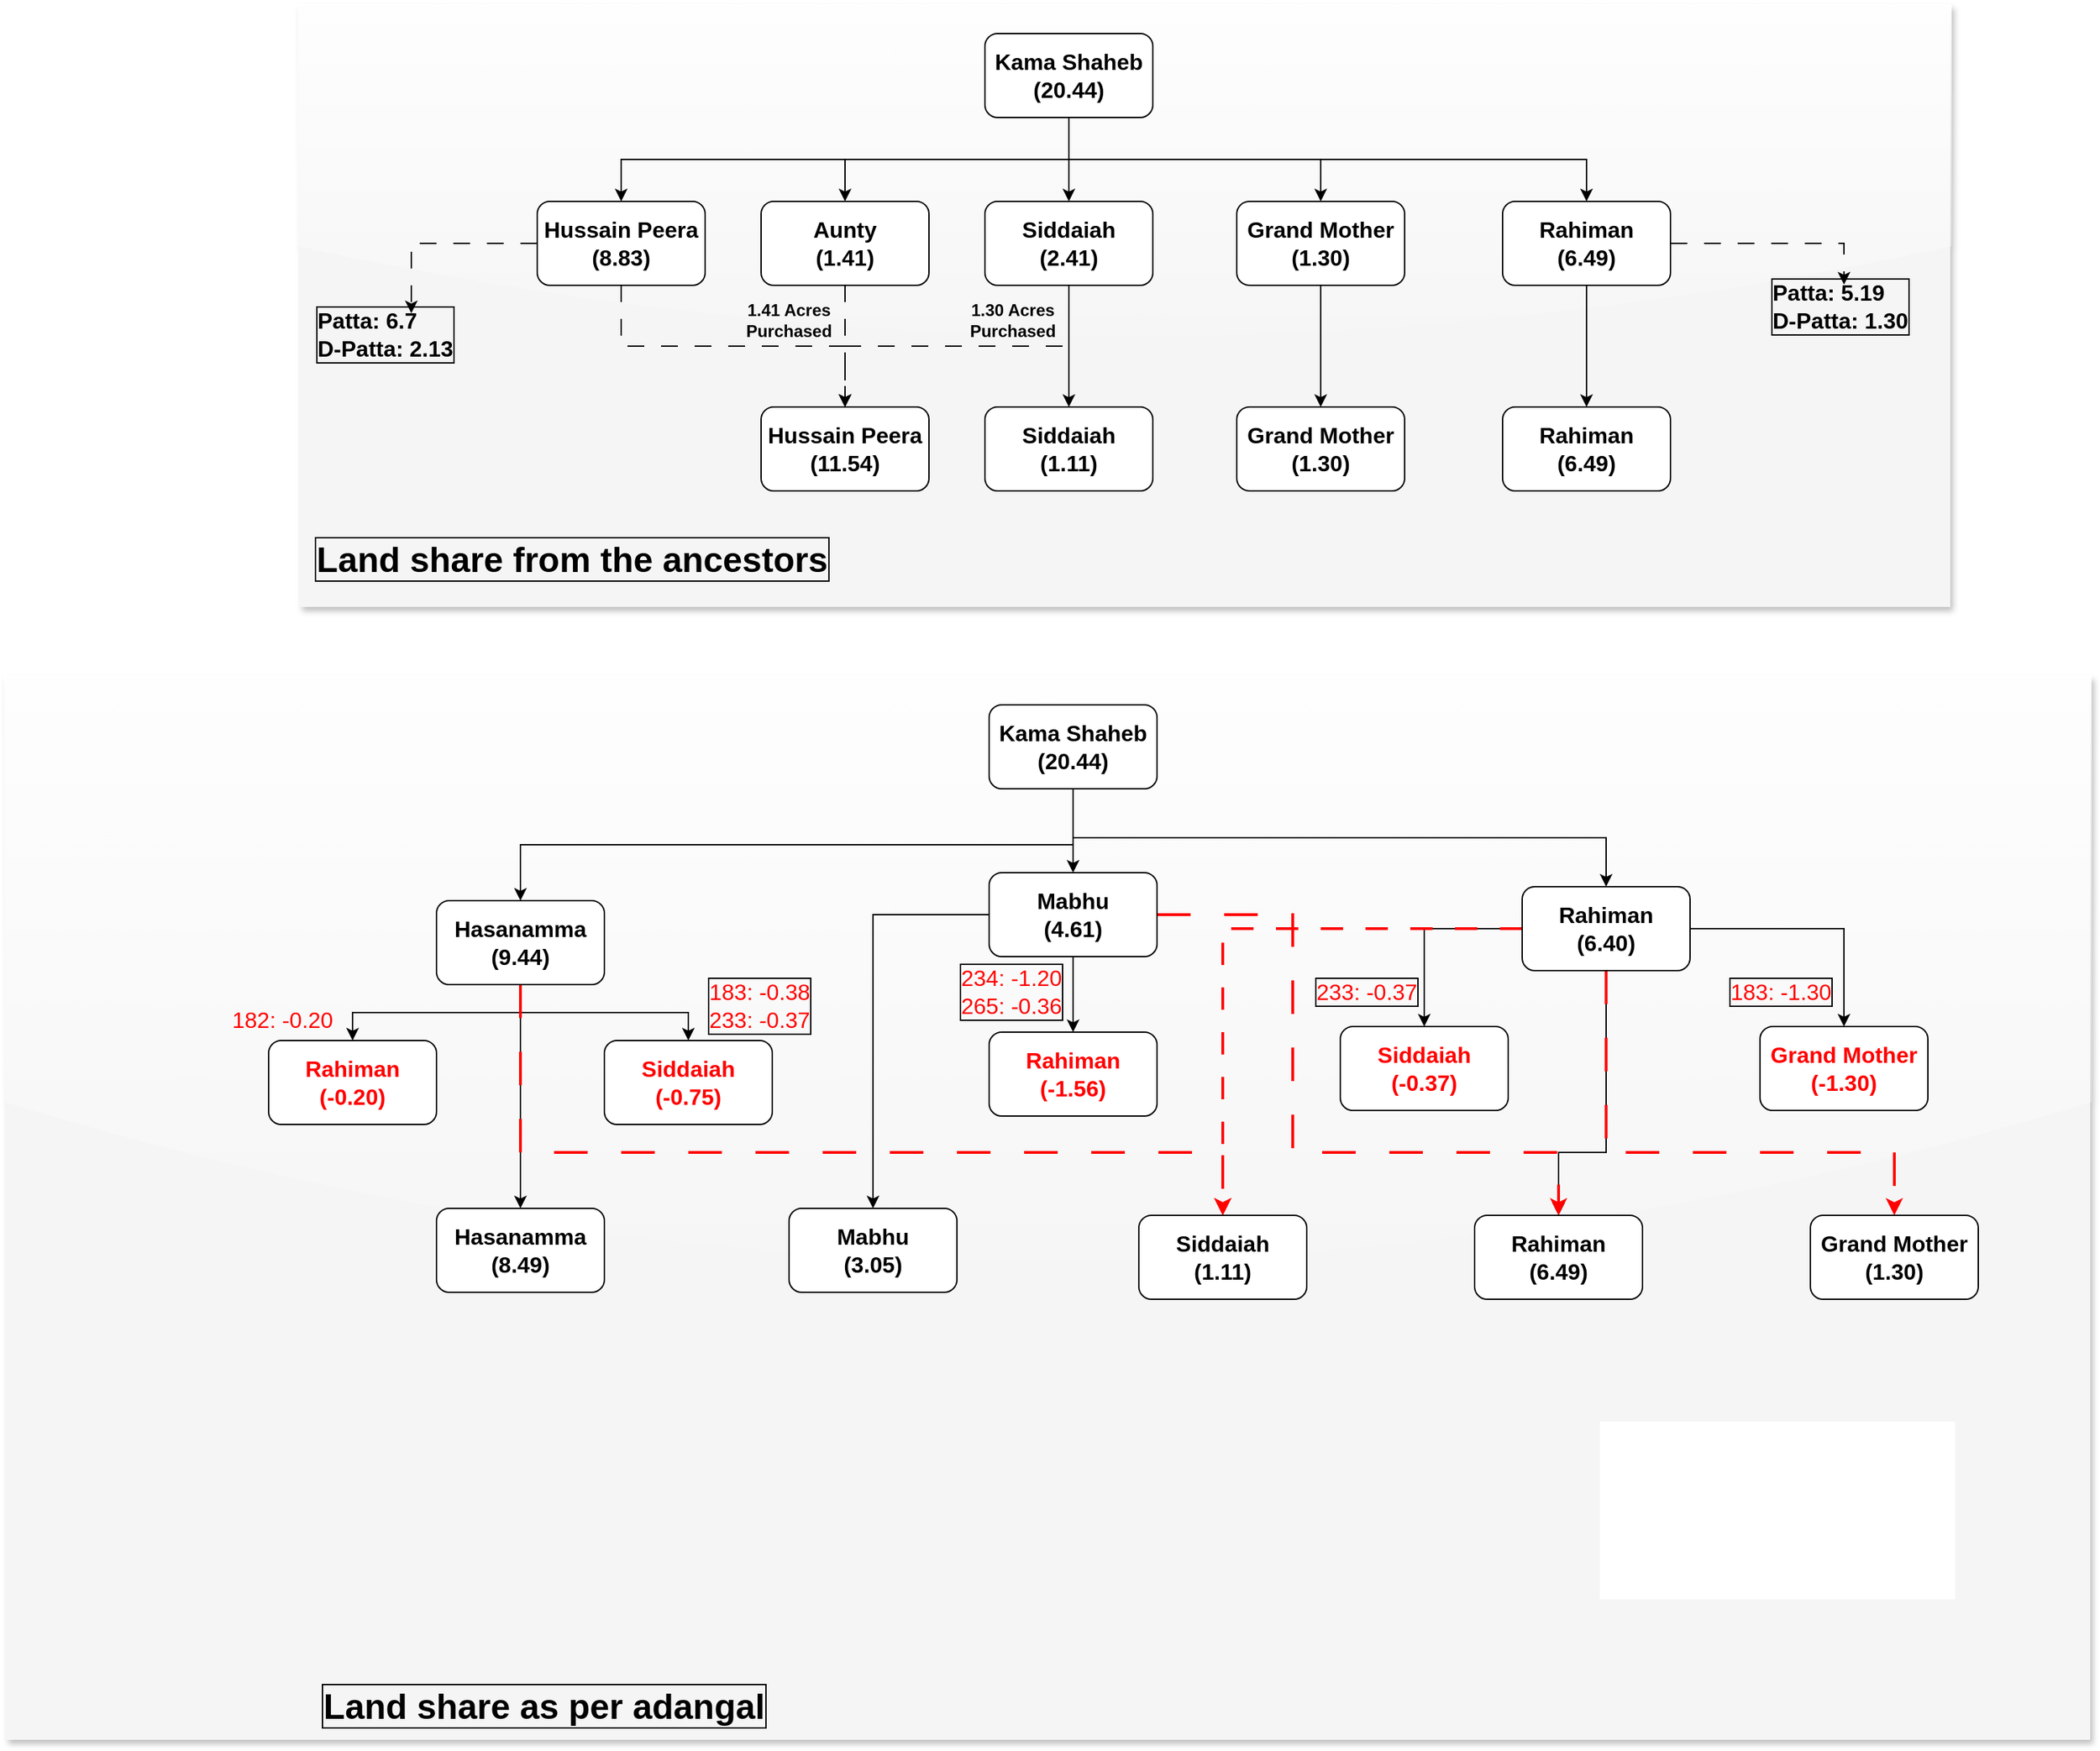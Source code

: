 <mxfile version="24.4.13" type="github">
  <diagram name="Page-1" id="wM5vTBgw53NvMh511tN3">
    <mxGraphModel dx="1804" dy="558" grid="1" gridSize="10" guides="1" tooltips="1" connect="1" arrows="1" fold="1" page="1" pageScale="1" pageWidth="850" pageHeight="1100" math="0" shadow="0">
      <root>
        <mxCell id="0" />
        <mxCell id="1" parent="0" />
        <mxCell id="yvkBnEVUl6gwgJNbP0M0-14" value="" style="rounded=0;whiteSpace=wrap;html=1;fillColor=#f5f5f5;strokeColor=none;fontColor=#333333;glass=1;shadow=1;" parent="1" vertex="1">
          <mxGeometry x="-130" y="20" width="1180" height="430" as="geometry" />
        </mxCell>
        <mxCell id="yvkBnEVUl6gwgJNbP0M0-16" style="edgeStyle=orthogonalEdgeStyle;rounded=0;orthogonalLoop=1;jettySize=auto;html=1;exitX=0.5;exitY=1;exitDx=0;exitDy=0;" parent="1" source="yvkBnEVUl6gwgJNbP0M0-1" target="yvkBnEVUl6gwgJNbP0M0-2" edge="1">
          <mxGeometry relative="1" as="geometry" />
        </mxCell>
        <mxCell id="yvkBnEVUl6gwgJNbP0M0-17" style="edgeStyle=orthogonalEdgeStyle;rounded=0;orthogonalLoop=1;jettySize=auto;html=1;exitX=0.5;exitY=1;exitDx=0;exitDy=0;" parent="1" source="yvkBnEVUl6gwgJNbP0M0-1" target="yvkBnEVUl6gwgJNbP0M0-6" edge="1">
          <mxGeometry relative="1" as="geometry" />
        </mxCell>
        <mxCell id="yvkBnEVUl6gwgJNbP0M0-18" style="edgeStyle=orthogonalEdgeStyle;rounded=0;orthogonalLoop=1;jettySize=auto;html=1;exitX=0.5;exitY=1;exitDx=0;exitDy=0;" parent="1" source="yvkBnEVUl6gwgJNbP0M0-1" target="yvkBnEVUl6gwgJNbP0M0-4" edge="1">
          <mxGeometry relative="1" as="geometry" />
        </mxCell>
        <mxCell id="yvkBnEVUl6gwgJNbP0M0-19" style="edgeStyle=orthogonalEdgeStyle;rounded=0;orthogonalLoop=1;jettySize=auto;html=1;exitX=0.5;exitY=1;exitDx=0;exitDy=0;" parent="1" source="yvkBnEVUl6gwgJNbP0M0-1" target="yvkBnEVUl6gwgJNbP0M0-3" edge="1">
          <mxGeometry relative="1" as="geometry" />
        </mxCell>
        <mxCell id="yvkBnEVUl6gwgJNbP0M0-20" style="edgeStyle=orthogonalEdgeStyle;rounded=0;orthogonalLoop=1;jettySize=auto;html=1;exitX=0.5;exitY=1;exitDx=0;exitDy=0;" parent="1" source="yvkBnEVUl6gwgJNbP0M0-1" target="yvkBnEVUl6gwgJNbP0M0-5" edge="1">
          <mxGeometry relative="1" as="geometry" />
        </mxCell>
        <mxCell id="yvkBnEVUl6gwgJNbP0M0-1" value="Kama Shaheb&lt;div style=&quot;font-size: 16px;&quot;&gt;(20.44)&lt;/div&gt;" style="rounded=1;whiteSpace=wrap;html=1;fontSize=16;fontStyle=1;" parent="1" vertex="1">
          <mxGeometry x="360" y="40" width="120" height="60" as="geometry" />
        </mxCell>
        <mxCell id="yvkBnEVUl6gwgJNbP0M0-21" style="edgeStyle=orthogonalEdgeStyle;rounded=0;orthogonalLoop=1;jettySize=auto;html=1;exitX=0.5;exitY=1;exitDx=0;exitDy=0;entryX=0.5;entryY=0;entryDx=0;entryDy=0;dashed=1;dashPattern=12 12;" parent="1" source="yvkBnEVUl6gwgJNbP0M0-2" target="yvkBnEVUl6gwgJNbP0M0-9" edge="1">
          <mxGeometry relative="1" as="geometry" />
        </mxCell>
        <mxCell id="vSyEHPA2a1pEyoxyhjJx-9" style="edgeStyle=orthogonalEdgeStyle;rounded=0;orthogonalLoop=1;jettySize=auto;html=1;exitX=0;exitY=0.5;exitDx=0;exitDy=0;dashed=1;dashPattern=12 12;strokeWidth=1;" edge="1" parent="1" source="yvkBnEVUl6gwgJNbP0M0-2" target="vSyEHPA2a1pEyoxyhjJx-7">
          <mxGeometry relative="1" as="geometry" />
        </mxCell>
        <mxCell id="yvkBnEVUl6gwgJNbP0M0-2" value="Hussain Peera&lt;div&gt;(8.83)&lt;/div&gt;" style="rounded=1;whiteSpace=wrap;html=1;fontSize=16;fontStyle=1" parent="1" vertex="1">
          <mxGeometry x="40" y="160" width="120" height="60" as="geometry" />
        </mxCell>
        <mxCell id="yvkBnEVUl6gwgJNbP0M0-27" style="edgeStyle=orthogonalEdgeStyle;rounded=0;orthogonalLoop=1;jettySize=auto;html=1;exitX=0.5;exitY=1;exitDx=0;exitDy=0;entryX=0.5;entryY=0;entryDx=0;entryDy=0;" parent="1" source="yvkBnEVUl6gwgJNbP0M0-3" target="yvkBnEVUl6gwgJNbP0M0-12" edge="1">
          <mxGeometry relative="1" as="geometry" />
        </mxCell>
        <mxCell id="yvkBnEVUl6gwgJNbP0M0-3" value="Rahiman&lt;div&gt;(6.49)&lt;/div&gt;" style="rounded=1;whiteSpace=wrap;html=1;fontSize=16;fontStyle=1" parent="1" vertex="1">
          <mxGeometry x="730" y="160" width="120" height="60" as="geometry" />
        </mxCell>
        <mxCell id="yvkBnEVUl6gwgJNbP0M0-25" style="edgeStyle=orthogonalEdgeStyle;rounded=0;orthogonalLoop=1;jettySize=auto;html=1;exitX=0.5;exitY=1;exitDx=0;exitDy=0;entryX=0.5;entryY=0;entryDx=0;entryDy=0;dashed=1;dashPattern=12 12;" parent="1" source="yvkBnEVUl6gwgJNbP0M0-4" target="yvkBnEVUl6gwgJNbP0M0-9" edge="1">
          <mxGeometry relative="1" as="geometry" />
        </mxCell>
        <mxCell id="yvkBnEVUl6gwgJNbP0M0-26" style="edgeStyle=orthogonalEdgeStyle;rounded=0;orthogonalLoop=1;jettySize=auto;html=1;exitX=0.5;exitY=1;exitDx=0;exitDy=0;entryX=0.5;entryY=0;entryDx=0;entryDy=0;" parent="1" source="yvkBnEVUl6gwgJNbP0M0-4" target="yvkBnEVUl6gwgJNbP0M0-11" edge="1">
          <mxGeometry relative="1" as="geometry" />
        </mxCell>
        <mxCell id="yvkBnEVUl6gwgJNbP0M0-4" value="Siddaiah&lt;div&gt;(2.41)&lt;/div&gt;" style="rounded=1;whiteSpace=wrap;html=1;fontSize=16;fontStyle=1" parent="1" vertex="1">
          <mxGeometry x="360" y="160" width="120" height="60" as="geometry" />
        </mxCell>
        <mxCell id="yvkBnEVUl6gwgJNbP0M0-28" style="edgeStyle=orthogonalEdgeStyle;rounded=0;orthogonalLoop=1;jettySize=auto;html=1;exitX=0.5;exitY=1;exitDx=0;exitDy=0;" parent="1" source="yvkBnEVUl6gwgJNbP0M0-5" target="yvkBnEVUl6gwgJNbP0M0-13" edge="1">
          <mxGeometry relative="1" as="geometry" />
        </mxCell>
        <mxCell id="yvkBnEVUl6gwgJNbP0M0-5" value="Grand Mother&lt;div&gt;(1.30)&lt;/div&gt;" style="rounded=1;whiteSpace=wrap;html=1;fontSize=16;fontStyle=1" parent="1" vertex="1">
          <mxGeometry x="540" y="160" width="120" height="60" as="geometry" />
        </mxCell>
        <mxCell id="yvkBnEVUl6gwgJNbP0M0-24" style="edgeStyle=orthogonalEdgeStyle;rounded=0;orthogonalLoop=1;jettySize=auto;html=1;exitX=0.5;exitY=1;exitDx=0;exitDy=0;entryX=0.5;entryY=0;entryDx=0;entryDy=0;dashed=1;dashPattern=12 12;" parent="1" source="yvkBnEVUl6gwgJNbP0M0-6" target="yvkBnEVUl6gwgJNbP0M0-9" edge="1">
          <mxGeometry relative="1" as="geometry" />
        </mxCell>
        <mxCell id="yvkBnEVUl6gwgJNbP0M0-6" value="Aunty&lt;div&gt;(1.41)&lt;/div&gt;" style="rounded=1;whiteSpace=wrap;html=1;fontSize=16;fontStyle=1" parent="1" vertex="1">
          <mxGeometry x="200" y="160" width="120" height="60" as="geometry" />
        </mxCell>
        <mxCell id="yvkBnEVUl6gwgJNbP0M0-9" value="Hussain Peera&lt;div&gt;(11.54)&lt;/div&gt;" style="rounded=1;whiteSpace=wrap;html=1;fontSize=16;fontStyle=1" parent="1" vertex="1">
          <mxGeometry x="200" y="307" width="120" height="60" as="geometry" />
        </mxCell>
        <mxCell id="yvkBnEVUl6gwgJNbP0M0-11" value="Siddaiah&lt;div&gt;(1.11)&lt;/div&gt;" style="rounded=1;whiteSpace=wrap;html=1;fontSize=16;fontStyle=1" parent="1" vertex="1">
          <mxGeometry x="360" y="307" width="120" height="60" as="geometry" />
        </mxCell>
        <mxCell id="yvkBnEVUl6gwgJNbP0M0-12" value="Rahiman&lt;div&gt;(6.49)&lt;/div&gt;" style="rounded=1;whiteSpace=wrap;html=1;fontSize=16;fontStyle=1" parent="1" vertex="1">
          <mxGeometry x="730" y="307" width="120" height="60" as="geometry" />
        </mxCell>
        <mxCell id="yvkBnEVUl6gwgJNbP0M0-13" value="Grand Mother&lt;div&gt;(1.30)&lt;/div&gt;" style="rounded=1;whiteSpace=wrap;html=1;fontSize=16;fontStyle=1" parent="1" vertex="1">
          <mxGeometry x="540" y="307" width="120" height="60" as="geometry" />
        </mxCell>
        <mxCell id="vSyEHPA2a1pEyoxyhjJx-1" value="1.30 Acres Purchased" style="text;html=1;align=center;verticalAlign=middle;whiteSpace=wrap;rounded=0;fontStyle=1" vertex="1" parent="1">
          <mxGeometry x="350" y="230" width="60" height="30" as="geometry" />
        </mxCell>
        <mxCell id="vSyEHPA2a1pEyoxyhjJx-7" value="Patta: 6.7&lt;div style=&quot;font-size: 16px;&quot;&gt;D-Patta: 2.13&lt;/div&gt;" style="text;html=1;align=left;verticalAlign=middle;whiteSpace=wrap;rounded=0;fontStyle=1;labelBackgroundColor=none;labelBorderColor=default;textShadow=0;fontSize=16;" vertex="1" parent="1">
          <mxGeometry x="-120" y="240" width="140" height="30" as="geometry" />
        </mxCell>
        <mxCell id="vSyEHPA2a1pEyoxyhjJx-8" value="Patta: 5.19&lt;div style=&quot;font-size: 16px;&quot;&gt;D-Patta: 1.30&lt;/div&gt;" style="text;html=1;align=left;verticalAlign=middle;whiteSpace=wrap;rounded=0;fontStyle=1;labelBackgroundColor=none;labelBorderColor=default;textShadow=0;fontSize=16;" vertex="1" parent="1">
          <mxGeometry x="920" y="220" width="140" height="30" as="geometry" />
        </mxCell>
        <mxCell id="vSyEHPA2a1pEyoxyhjJx-10" style="edgeStyle=orthogonalEdgeStyle;rounded=0;orthogonalLoop=1;jettySize=auto;html=1;exitX=1;exitY=0.5;exitDx=0;exitDy=0;entryX=0.386;entryY=-0.017;entryDx=0;entryDy=0;entryPerimeter=0;dashed=1;dashPattern=12 12;" edge="1" parent="1" source="yvkBnEVUl6gwgJNbP0M0-3" target="vSyEHPA2a1pEyoxyhjJx-8">
          <mxGeometry relative="1" as="geometry" />
        </mxCell>
        <mxCell id="vSyEHPA2a1pEyoxyhjJx-12" value="1.41 Acres Purchased" style="text;html=1;align=center;verticalAlign=middle;whiteSpace=wrap;rounded=0;fontStyle=1" vertex="1" parent="1">
          <mxGeometry x="190" y="230" width="60" height="30" as="geometry" />
        </mxCell>
        <mxCell id="vSyEHPA2a1pEyoxyhjJx-13" value="Land share from the ancestors" style="text;html=1;align=center;verticalAlign=middle;whiteSpace=wrap;rounded=1;labelBorderColor=default;fontSize=25;fillColor=none;sketch=1;curveFitting=1;jiggle=2;shadow=1;glass=1;strokeColor=none;fontStyle=1" vertex="1" parent="1">
          <mxGeometry x="-120" y="400" width="370" height="30" as="geometry" />
        </mxCell>
        <mxCell id="vSyEHPA2a1pEyoxyhjJx-14" value="" style="rounded=0;whiteSpace=wrap;html=1;fillColor=#f5f5f5;strokeColor=none;fontColor=#333333;glass=1;shadow=1;" vertex="1" parent="1">
          <mxGeometry x="-340" y="500" width="1490" height="760" as="geometry" />
        </mxCell>
        <mxCell id="vSyEHPA2a1pEyoxyhjJx-15" style="edgeStyle=orthogonalEdgeStyle;rounded=0;orthogonalLoop=1;jettySize=auto;html=1;exitX=0.5;exitY=1;exitDx=0;exitDy=0;" edge="1" parent="1" source="vSyEHPA2a1pEyoxyhjJx-20" target="vSyEHPA2a1pEyoxyhjJx-23">
          <mxGeometry relative="1" as="geometry" />
        </mxCell>
        <mxCell id="vSyEHPA2a1pEyoxyhjJx-16" style="edgeStyle=orthogonalEdgeStyle;rounded=0;orthogonalLoop=1;jettySize=auto;html=1;exitX=0.5;exitY=1;exitDx=0;exitDy=0;" edge="1" parent="1" source="vSyEHPA2a1pEyoxyhjJx-20" target="vSyEHPA2a1pEyoxyhjJx-32">
          <mxGeometry relative="1" as="geometry" />
        </mxCell>
        <mxCell id="vSyEHPA2a1pEyoxyhjJx-18" style="edgeStyle=orthogonalEdgeStyle;rounded=0;orthogonalLoop=1;jettySize=auto;html=1;exitX=0.5;exitY=1;exitDx=0;exitDy=0;" edge="1" parent="1" source="vSyEHPA2a1pEyoxyhjJx-20" target="vSyEHPA2a1pEyoxyhjJx-25">
          <mxGeometry relative="1" as="geometry" />
        </mxCell>
        <mxCell id="vSyEHPA2a1pEyoxyhjJx-20" value="Kama Shaheb&lt;div style=&quot;font-size: 16px;&quot;&gt;(20.44)&lt;/div&gt;" style="rounded=1;whiteSpace=wrap;html=1;fontSize=16;fontStyle=1;" vertex="1" parent="1">
          <mxGeometry x="363" y="520" width="120" height="60" as="geometry" />
        </mxCell>
        <mxCell id="vSyEHPA2a1pEyoxyhjJx-52" style="edgeStyle=orthogonalEdgeStyle;rounded=0;orthogonalLoop=1;jettySize=auto;html=1;exitX=0.5;exitY=1;exitDx=0;exitDy=0;entryX=0.5;entryY=0;entryDx=0;entryDy=0;" edge="1" parent="1" source="vSyEHPA2a1pEyoxyhjJx-23" target="vSyEHPA2a1pEyoxyhjJx-47">
          <mxGeometry relative="1" as="geometry" />
        </mxCell>
        <mxCell id="vSyEHPA2a1pEyoxyhjJx-53" style="edgeStyle=orthogonalEdgeStyle;rounded=0;orthogonalLoop=1;jettySize=auto;html=1;exitX=0.5;exitY=1;exitDx=0;exitDy=0;" edge="1" parent="1" source="vSyEHPA2a1pEyoxyhjJx-23" target="vSyEHPA2a1pEyoxyhjJx-48">
          <mxGeometry relative="1" as="geometry" />
        </mxCell>
        <mxCell id="vSyEHPA2a1pEyoxyhjJx-69" style="edgeStyle=orthogonalEdgeStyle;rounded=0;orthogonalLoop=1;jettySize=auto;html=1;entryX=0.5;entryY=0;entryDx=0;entryDy=0;" edge="1" parent="1" source="vSyEHPA2a1pEyoxyhjJx-23" target="vSyEHPA2a1pEyoxyhjJx-43">
          <mxGeometry relative="1" as="geometry" />
        </mxCell>
        <mxCell id="vSyEHPA2a1pEyoxyhjJx-74" style="edgeStyle=orthogonalEdgeStyle;rounded=0;orthogonalLoop=1;jettySize=auto;html=1;dashed=1;dashPattern=12 12;strokeColor=#FF0000;strokeWidth=2;" edge="1" parent="1" source="vSyEHPA2a1pEyoxyhjJx-23" target="vSyEHPA2a1pEyoxyhjJx-44">
          <mxGeometry relative="1" as="geometry">
            <Array as="points">
              <mxPoint x="28" y="840" />
              <mxPoint x="530" y="840" />
            </Array>
          </mxGeometry>
        </mxCell>
        <mxCell id="vSyEHPA2a1pEyoxyhjJx-23" value="Hasanamma&lt;div&gt;(9.44)&lt;/div&gt;" style="rounded=1;whiteSpace=wrap;html=1;fontSize=16;fontStyle=1" vertex="1" parent="1">
          <mxGeometry x="-32" y="660" width="120" height="60" as="geometry" />
        </mxCell>
        <mxCell id="vSyEHPA2a1pEyoxyhjJx-55" style="edgeStyle=orthogonalEdgeStyle;rounded=0;orthogonalLoop=1;jettySize=auto;html=1;entryX=0.5;entryY=0;entryDx=0;entryDy=0;" edge="1" parent="1" source="vSyEHPA2a1pEyoxyhjJx-25" target="vSyEHPA2a1pEyoxyhjJx-51">
          <mxGeometry relative="1" as="geometry" />
        </mxCell>
        <mxCell id="vSyEHPA2a1pEyoxyhjJx-56" style="edgeStyle=orthogonalEdgeStyle;rounded=0;orthogonalLoop=1;jettySize=auto;html=1;" edge="1" parent="1" source="vSyEHPA2a1pEyoxyhjJx-25" target="vSyEHPA2a1pEyoxyhjJx-50">
          <mxGeometry relative="1" as="geometry" />
        </mxCell>
        <mxCell id="vSyEHPA2a1pEyoxyhjJx-71" style="edgeStyle=orthogonalEdgeStyle;rounded=0;orthogonalLoop=1;jettySize=auto;html=1;" edge="1" parent="1" source="vSyEHPA2a1pEyoxyhjJx-25" target="vSyEHPA2a1pEyoxyhjJx-35">
          <mxGeometry relative="1" as="geometry">
            <Array as="points">
              <mxPoint x="804" y="840" />
              <mxPoint x="770" y="840" />
            </Array>
          </mxGeometry>
        </mxCell>
        <mxCell id="vSyEHPA2a1pEyoxyhjJx-72" style="edgeStyle=orthogonalEdgeStyle;rounded=0;orthogonalLoop=1;jettySize=auto;html=1;exitX=0.5;exitY=1;exitDx=0;exitDy=0;dashed=1;dashPattern=12 12;strokeColor=#FF0000;strokeWidth=2;" edge="1" parent="1" source="vSyEHPA2a1pEyoxyhjJx-25" target="vSyEHPA2a1pEyoxyhjJx-46">
          <mxGeometry relative="1" as="geometry">
            <Array as="points">
              <mxPoint x="804" y="840" />
              <mxPoint x="1010" y="840" />
            </Array>
          </mxGeometry>
        </mxCell>
        <mxCell id="vSyEHPA2a1pEyoxyhjJx-75" style="edgeStyle=orthogonalEdgeStyle;rounded=0;orthogonalLoop=1;jettySize=auto;html=1;dashed=1;dashPattern=8 8;strokeWidth=2;strokeColor=#FF0000;" edge="1" parent="1" source="vSyEHPA2a1pEyoxyhjJx-25" target="vSyEHPA2a1pEyoxyhjJx-44">
          <mxGeometry relative="1" as="geometry" />
        </mxCell>
        <mxCell id="vSyEHPA2a1pEyoxyhjJx-25" value="Rahiman&lt;div&gt;(6.40)&lt;/div&gt;" style="rounded=1;whiteSpace=wrap;html=1;fontSize=16;fontStyle=1" vertex="1" parent="1">
          <mxGeometry x="744" y="650" width="120" height="60" as="geometry" />
        </mxCell>
        <mxCell id="vSyEHPA2a1pEyoxyhjJx-54" style="edgeStyle=orthogonalEdgeStyle;rounded=0;orthogonalLoop=1;jettySize=auto;html=1;" edge="1" parent="1" source="vSyEHPA2a1pEyoxyhjJx-32" target="vSyEHPA2a1pEyoxyhjJx-49">
          <mxGeometry relative="1" as="geometry" />
        </mxCell>
        <mxCell id="vSyEHPA2a1pEyoxyhjJx-70" style="edgeStyle=orthogonalEdgeStyle;rounded=0;orthogonalLoop=1;jettySize=auto;html=1;entryX=0.5;entryY=0;entryDx=0;entryDy=0;" edge="1" parent="1" source="vSyEHPA2a1pEyoxyhjJx-32" target="vSyEHPA2a1pEyoxyhjJx-45">
          <mxGeometry relative="1" as="geometry" />
        </mxCell>
        <mxCell id="vSyEHPA2a1pEyoxyhjJx-73" style="edgeStyle=orthogonalEdgeStyle;rounded=0;orthogonalLoop=1;jettySize=auto;html=1;entryX=0.5;entryY=0;entryDx=0;entryDy=0;dashed=1;dashPattern=12 12;strokeWidth=2;strokeColor=#FF0000;" edge="1" parent="1" source="vSyEHPA2a1pEyoxyhjJx-32" target="vSyEHPA2a1pEyoxyhjJx-35">
          <mxGeometry relative="1" as="geometry">
            <Array as="points">
              <mxPoint x="580" y="670" />
              <mxPoint x="580" y="840" />
              <mxPoint x="770" y="840" />
            </Array>
          </mxGeometry>
        </mxCell>
        <mxCell id="vSyEHPA2a1pEyoxyhjJx-32" value="Mabhu&lt;div&gt;(4.61)&lt;/div&gt;" style="rounded=1;whiteSpace=wrap;html=1;fontSize=16;fontStyle=1" vertex="1" parent="1">
          <mxGeometry x="363" y="640" width="120" height="60" as="geometry" />
        </mxCell>
        <mxCell id="vSyEHPA2a1pEyoxyhjJx-35" value="Rahiman&lt;div&gt;(6.49&lt;span style=&quot;background-color: initial;&quot;&gt;)&lt;/span&gt;&lt;/div&gt;" style="rounded=1;whiteSpace=wrap;html=1;fontSize=16;fontStyle=1" vertex="1" parent="1">
          <mxGeometry x="710" y="885" width="120" height="60" as="geometry" />
        </mxCell>
        <mxCell id="vSyEHPA2a1pEyoxyhjJx-42" value="Land share as per adangal" style="text;html=1;align=center;verticalAlign=middle;whiteSpace=wrap;rounded=1;labelBorderColor=default;fontSize=25;fillColor=none;sketch=1;curveFitting=1;jiggle=2;shadow=1;glass=1;strokeColor=none;fontStyle=1" vertex="1" parent="1">
          <mxGeometry x="-140" y="1220" width="370" height="30" as="geometry" />
        </mxCell>
        <mxCell id="vSyEHPA2a1pEyoxyhjJx-43" value="Hasanamma&lt;div&gt;(8.49)&lt;/div&gt;" style="rounded=1;whiteSpace=wrap;html=1;fontSize=16;fontStyle=1" vertex="1" parent="1">
          <mxGeometry x="-32" y="880" width="120" height="60" as="geometry" />
        </mxCell>
        <mxCell id="vSyEHPA2a1pEyoxyhjJx-44" value="Siddaiah&lt;div&gt;(1.11)&lt;/div&gt;" style="rounded=1;whiteSpace=wrap;html=1;fontSize=16;fontStyle=1" vertex="1" parent="1">
          <mxGeometry x="470" y="885" width="120" height="60" as="geometry" />
        </mxCell>
        <mxCell id="vSyEHPA2a1pEyoxyhjJx-45" value="Mabhu&lt;div&gt;(3.05)&lt;/div&gt;" style="rounded=1;whiteSpace=wrap;html=1;fontSize=16;fontStyle=1" vertex="1" parent="1">
          <mxGeometry x="220" y="880" width="120" height="60" as="geometry" />
        </mxCell>
        <mxCell id="vSyEHPA2a1pEyoxyhjJx-46" value="Grand Mother&lt;div&gt;(1.30)&lt;/div&gt;" style="rounded=1;whiteSpace=wrap;html=1;fontSize=16;fontStyle=1" vertex="1" parent="1">
          <mxGeometry x="950" y="885" width="120" height="60" as="geometry" />
        </mxCell>
        <mxCell id="vSyEHPA2a1pEyoxyhjJx-47" value="Rahiman&lt;div&gt;(-0.20)&lt;/div&gt;" style="rounded=1;whiteSpace=wrap;html=1;fontSize=16;fontStyle=1;fontColor=#FF0000;" vertex="1" parent="1">
          <mxGeometry x="-152" y="760" width="120" height="60" as="geometry" />
        </mxCell>
        <mxCell id="vSyEHPA2a1pEyoxyhjJx-48" value="Siddaiah&lt;div&gt;(-0.75)&lt;/div&gt;" style="rounded=1;whiteSpace=wrap;html=1;fontSize=16;fontStyle=1;fontColor=#FF0000;" vertex="1" parent="1">
          <mxGeometry x="88" y="760" width="120" height="60" as="geometry" />
        </mxCell>
        <mxCell id="vSyEHPA2a1pEyoxyhjJx-49" value="Rahiman&lt;div&gt;(-1.56)&lt;/div&gt;" style="rounded=1;whiteSpace=wrap;html=1;fontSize=16;fontStyle=1;fontColor=#FF0000;" vertex="1" parent="1">
          <mxGeometry x="363" y="754" width="120" height="60" as="geometry" />
        </mxCell>
        <mxCell id="vSyEHPA2a1pEyoxyhjJx-50" value="Grand Mother&lt;div&gt;(-1.30)&lt;/div&gt;" style="rounded=1;whiteSpace=wrap;html=1;fontSize=16;fontStyle=1;fontColor=#FF0000;" vertex="1" parent="1">
          <mxGeometry x="914" y="750" width="120" height="60" as="geometry" />
        </mxCell>
        <mxCell id="vSyEHPA2a1pEyoxyhjJx-51" value="Siddaiah&lt;div&gt;(-0.37)&lt;/div&gt;" style="rounded=1;whiteSpace=wrap;html=1;fontSize=16;fontStyle=1;fontColor=#FF0000;" vertex="1" parent="1">
          <mxGeometry x="614" y="750" width="120" height="60" as="geometry" />
        </mxCell>
        <mxCell id="vSyEHPA2a1pEyoxyhjJx-57" value="182: -0.20" style="text;align=left;verticalAlign=middle;rounded=0;fontStyle=0;labelBackgroundColor=none;labelBorderColor=none;textShadow=0;fontSize=16;horizontal=1;fontColor=#FF0000;html=1;whiteSpace=wrap;" vertex="1" parent="1">
          <mxGeometry x="-180" y="730" width="140" height="30" as="geometry" />
        </mxCell>
        <mxCell id="vSyEHPA2a1pEyoxyhjJx-58" value="183: -0.38&lt;div&gt;233: -0.37&lt;/div&gt;" style="text;html=1;align=left;verticalAlign=middle;whiteSpace=wrap;rounded=0;fontStyle=0;labelBackgroundColor=none;labelBorderColor=default;textShadow=0;fontSize=16;fontColor=#FF0000;" vertex="1" parent="1">
          <mxGeometry x="160" y="720" width="140" height="30" as="geometry" />
        </mxCell>
        <mxCell id="vSyEHPA2a1pEyoxyhjJx-59" value="234: -1.20&lt;div&gt;265: -0.36&lt;/div&gt;" style="text;html=1;align=left;verticalAlign=middle;whiteSpace=wrap;rounded=0;fontStyle=0;labelBackgroundColor=none;labelBorderColor=default;textShadow=0;fontSize=16;fontColor=#FF0000;" vertex="1" parent="1">
          <mxGeometry x="340" y="710" width="140" height="30" as="geometry" />
        </mxCell>
        <mxCell id="vSyEHPA2a1pEyoxyhjJx-60" value="233: -0.37" style="text;html=1;align=left;verticalAlign=middle;whiteSpace=wrap;rounded=0;fontStyle=0;labelBackgroundColor=none;labelBorderColor=default;textShadow=0;fontSize=16;fontColor=#FF0000;" vertex="1" parent="1">
          <mxGeometry x="594" y="710" width="140" height="30" as="geometry" />
        </mxCell>
        <mxCell id="vSyEHPA2a1pEyoxyhjJx-61" value="183: -1.30" style="text;html=1;align=left;verticalAlign=middle;whiteSpace=wrap;rounded=0;fontStyle=0;labelBackgroundColor=none;labelBorderColor=default;textShadow=0;fontSize=16;fontColor=#FF0000;" vertex="1" parent="1">
          <mxGeometry x="890" y="710" width="140" height="30" as="geometry" />
        </mxCell>
      </root>
    </mxGraphModel>
  </diagram>
</mxfile>
